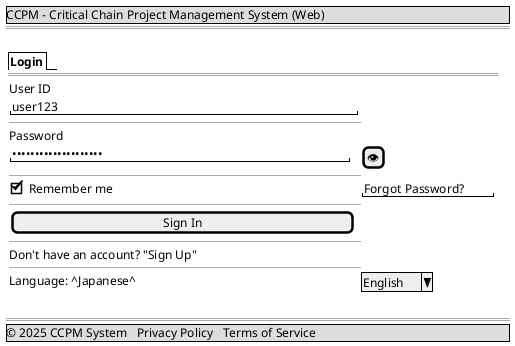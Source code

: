 @startsalt
{
  {* 
    CCPM - Critical Chain Project Management System (Web)
  }
  ==
  {
    . | . | .
    {
      {/ <b>Login</b> }
      ==
      {
        User ID
        "user123                                    "
        --
        Password  
        "••••••••••••••••••••                      " | [👁]
        --
        [X] Remember me | "Forgot Password?"
        --
        {
          [ Sign In                                  ]
        }
        --
        Don't have an account? "Sign Up"
        --
        Language: ^Japanese^ | ^English^
      }
    }
    . | . | .
  }
  ==
  {* © 2025 CCPM System | Privacy Policy | Terms of Service }
}
@endsalt